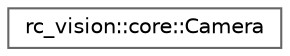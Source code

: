 digraph "类继承关系图"
{
 // LATEX_PDF_SIZE
  bgcolor="transparent";
  edge [fontname=Helvetica,fontsize=10,labelfontname=Helvetica,labelfontsize=10];
  node [fontname=Helvetica,fontsize=10,shape=box,height=0.2,width=0.4];
  rankdir="LR";
  Node0 [id="Node000000",label="rc_vision::core::Camera",height=0.2,width=0.4,color="grey40", fillcolor="white", style="filled",URL="$classrc__vision_1_1core_1_1_camera.html",tooltip="相机模型类，包含内参、畸变系数和外参，并提供投影、去畸变等功能。"];
}
